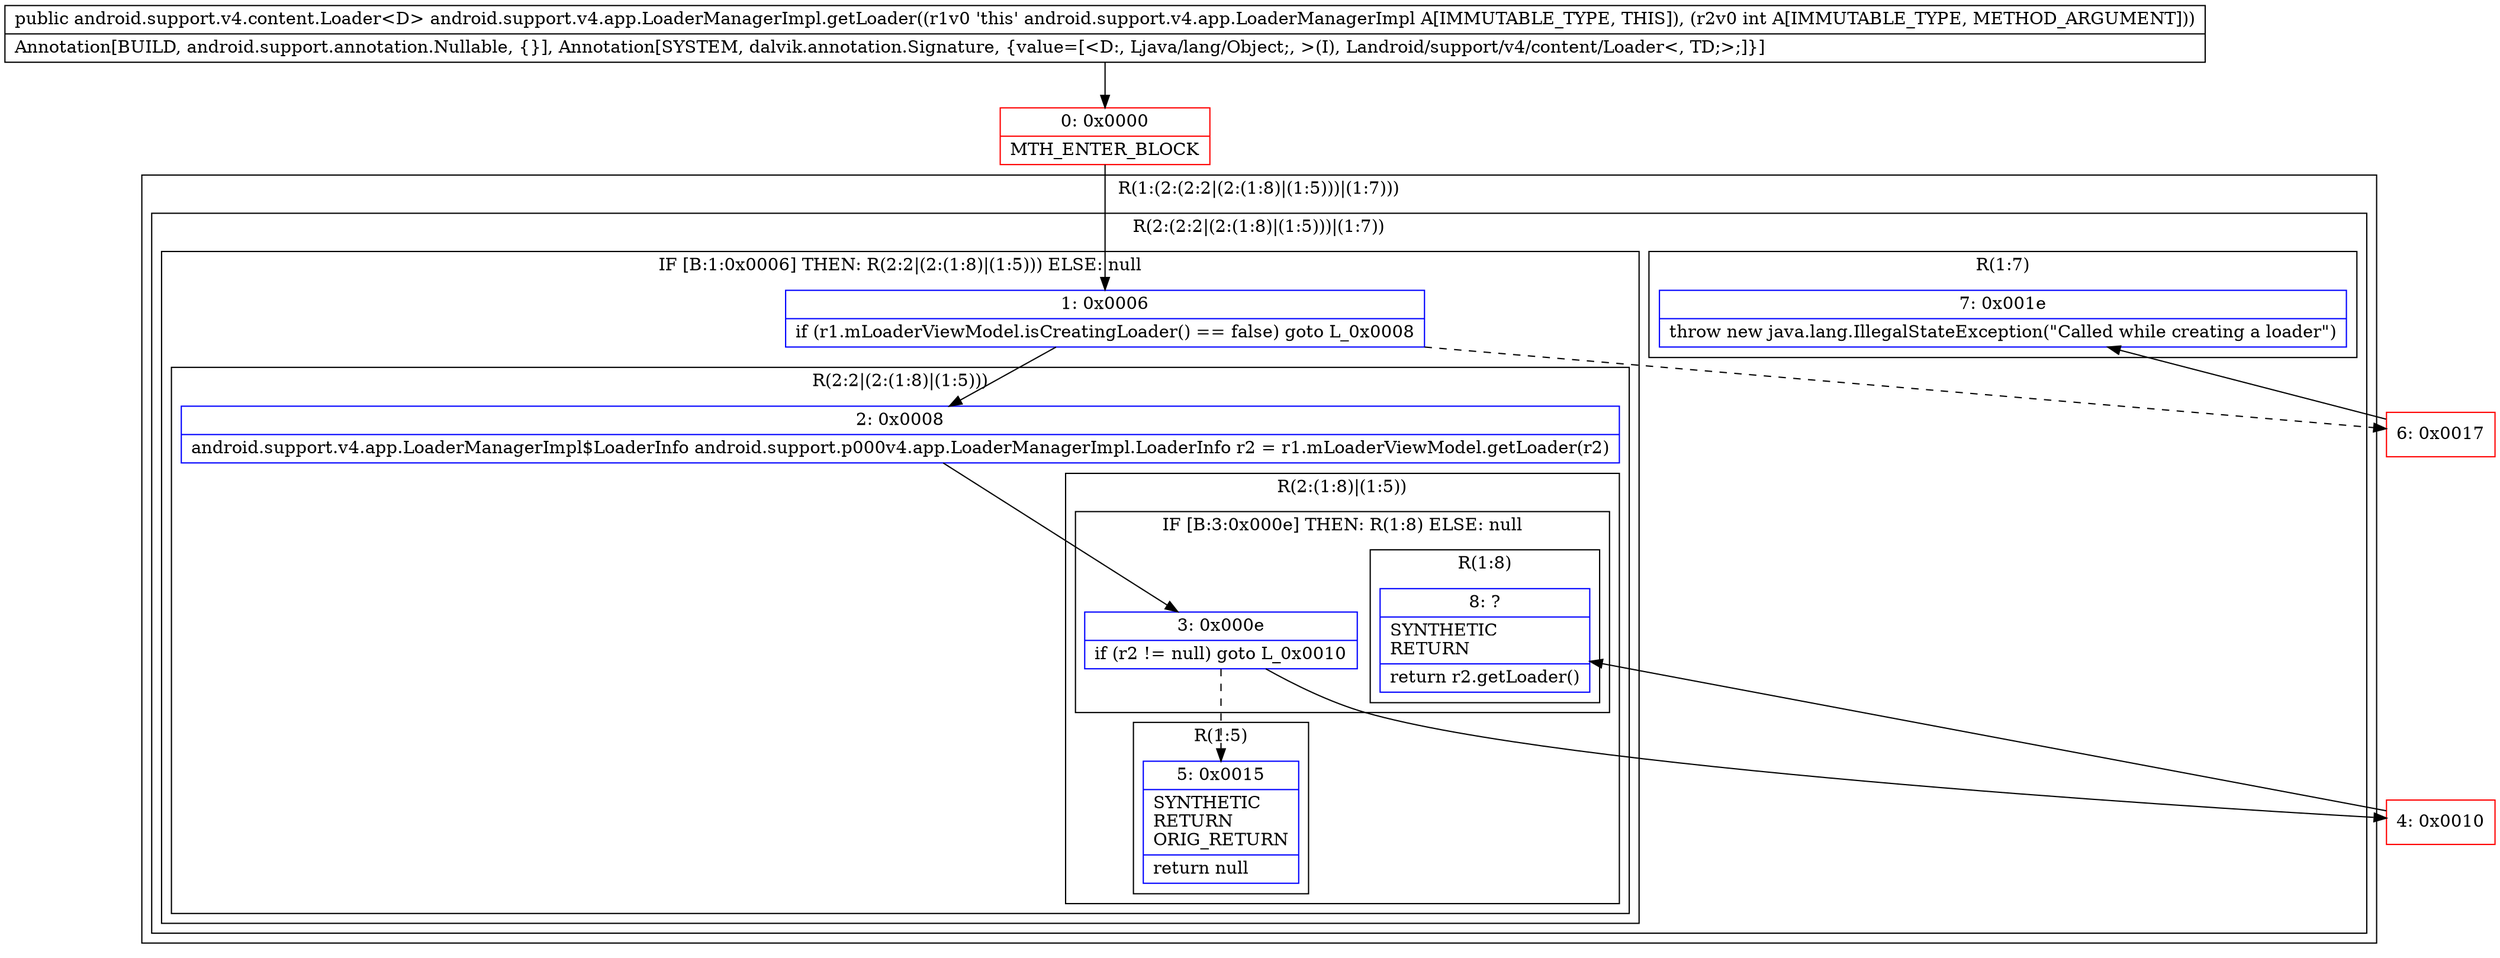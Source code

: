 digraph "CFG forandroid.support.v4.app.LoaderManagerImpl.getLoader(I)Landroid\/support\/v4\/content\/Loader;" {
subgraph cluster_Region_53201273 {
label = "R(1:(2:(2:2|(2:(1:8)|(1:5)))|(1:7)))";
node [shape=record,color=blue];
subgraph cluster_Region_952112145 {
label = "R(2:(2:2|(2:(1:8)|(1:5)))|(1:7))";
node [shape=record,color=blue];
subgraph cluster_IfRegion_663688927 {
label = "IF [B:1:0x0006] THEN: R(2:2|(2:(1:8)|(1:5))) ELSE: null";
node [shape=record,color=blue];
Node_1 [shape=record,label="{1\:\ 0x0006|if (r1.mLoaderViewModel.isCreatingLoader() == false) goto L_0x0008\l}"];
subgraph cluster_Region_15534456 {
label = "R(2:2|(2:(1:8)|(1:5)))";
node [shape=record,color=blue];
Node_2 [shape=record,label="{2\:\ 0x0008|android.support.v4.app.LoaderManagerImpl$LoaderInfo android.support.p000v4.app.LoaderManagerImpl.LoaderInfo r2 = r1.mLoaderViewModel.getLoader(r2)\l}"];
subgraph cluster_Region_2007483969 {
label = "R(2:(1:8)|(1:5))";
node [shape=record,color=blue];
subgraph cluster_IfRegion_1255687604 {
label = "IF [B:3:0x000e] THEN: R(1:8) ELSE: null";
node [shape=record,color=blue];
Node_3 [shape=record,label="{3\:\ 0x000e|if (r2 != null) goto L_0x0010\l}"];
subgraph cluster_Region_862434969 {
label = "R(1:8)";
node [shape=record,color=blue];
Node_8 [shape=record,label="{8\:\ ?|SYNTHETIC\lRETURN\l|return r2.getLoader()\l}"];
}
}
subgraph cluster_Region_714779085 {
label = "R(1:5)";
node [shape=record,color=blue];
Node_5 [shape=record,label="{5\:\ 0x0015|SYNTHETIC\lRETURN\lORIG_RETURN\l|return null\l}"];
}
}
}
}
subgraph cluster_Region_314724371 {
label = "R(1:7)";
node [shape=record,color=blue];
Node_7 [shape=record,label="{7\:\ 0x001e|throw new java.lang.IllegalStateException(\"Called while creating a loader\")\l}"];
}
}
}
Node_0 [shape=record,color=red,label="{0\:\ 0x0000|MTH_ENTER_BLOCK\l}"];
Node_4 [shape=record,color=red,label="{4\:\ 0x0010}"];
Node_6 [shape=record,color=red,label="{6\:\ 0x0017}"];
MethodNode[shape=record,label="{public android.support.v4.content.Loader\<D\> android.support.v4.app.LoaderManagerImpl.getLoader((r1v0 'this' android.support.v4.app.LoaderManagerImpl A[IMMUTABLE_TYPE, THIS]), (r2v0 int A[IMMUTABLE_TYPE, METHOD_ARGUMENT]))  | Annotation[BUILD, android.support.annotation.Nullable, \{\}], Annotation[SYSTEM, dalvik.annotation.Signature, \{value=[\<D:, Ljava\/lang\/Object;, \>(I), Landroid\/support\/v4\/content\/Loader\<, TD;\>;]\}]\l}"];
MethodNode -> Node_0;
Node_1 -> Node_2;
Node_1 -> Node_6[style=dashed];
Node_2 -> Node_3;
Node_3 -> Node_4;
Node_3 -> Node_5[style=dashed];
Node_0 -> Node_1;
Node_4 -> Node_8;
Node_6 -> Node_7;
}

